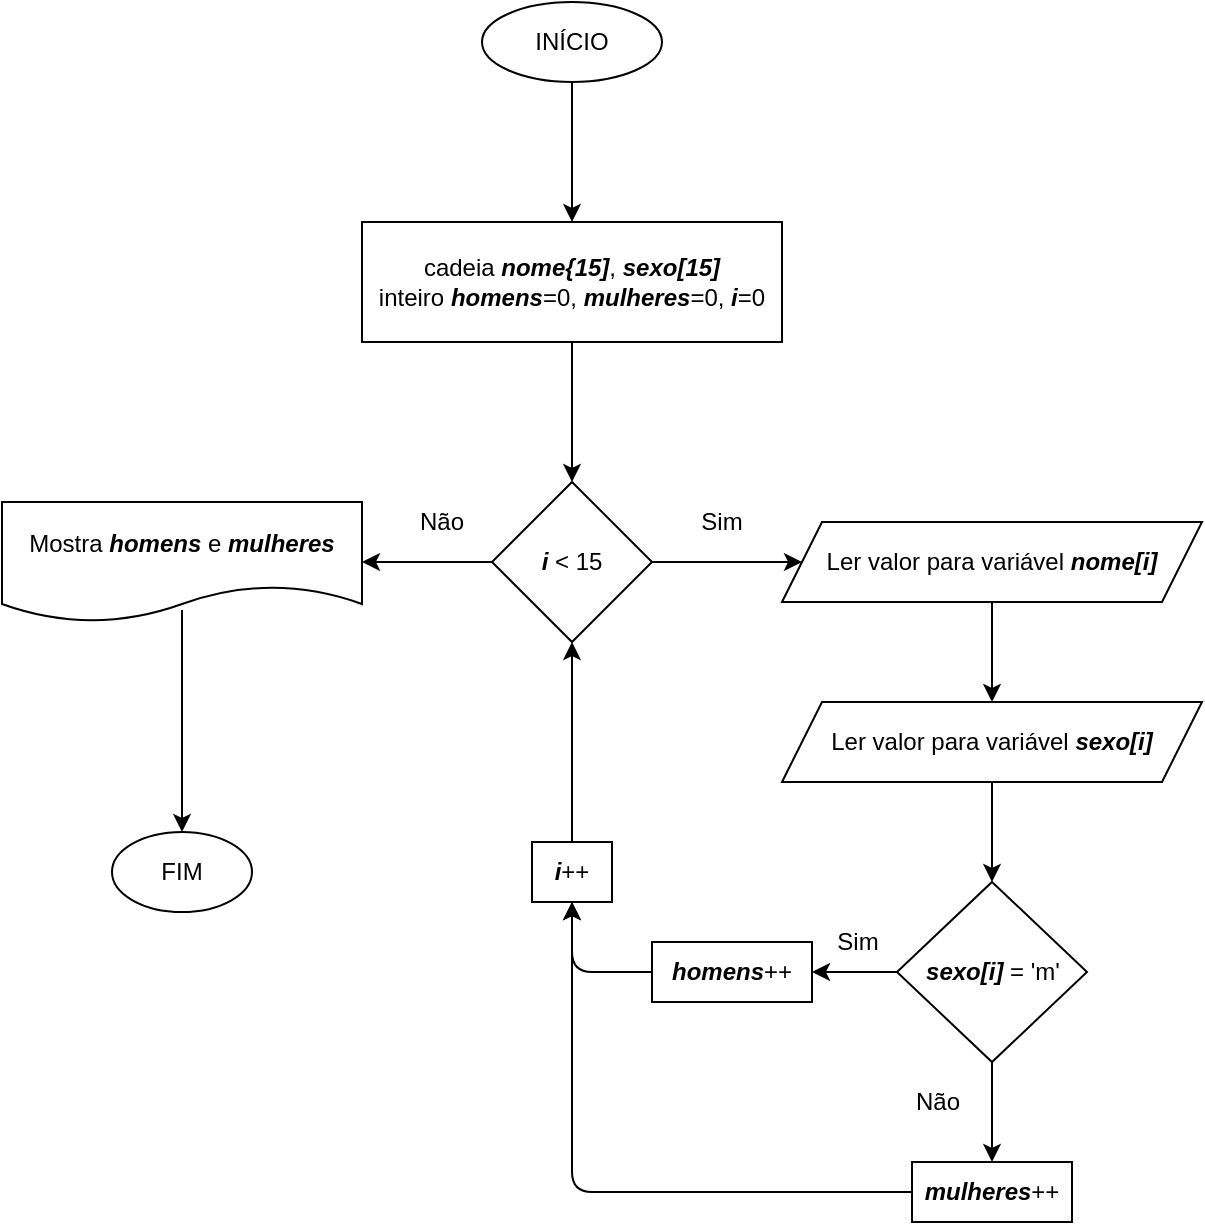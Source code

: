 <mxfile version="13.7.9" type="device"><diagram id="R9A1bnl4ZBlbuAWwCvBF" name="Page-1"><mxGraphModel dx="1021" dy="565" grid="1" gridSize="10" guides="1" tooltips="1" connect="1" arrows="1" fold="1" page="1" pageScale="1" pageWidth="850" pageHeight="1100" math="0" shadow="0"><root><mxCell id="0"/><mxCell id="1" parent="0"/><mxCell id="qGpW1oMmd7vdcHQddzk8-3" value="" style="edgeStyle=orthogonalEdgeStyle;rounded=0;orthogonalLoop=1;jettySize=auto;html=1;" edge="1" parent="1" source="qGpW1oMmd7vdcHQddzk8-1" target="qGpW1oMmd7vdcHQddzk8-2"><mxGeometry relative="1" as="geometry"/></mxCell><mxCell id="qGpW1oMmd7vdcHQddzk8-1" value="INÍCIO" style="ellipse;whiteSpace=wrap;html=1;" vertex="1" parent="1"><mxGeometry x="380" y="10" width="90" height="40" as="geometry"/></mxCell><mxCell id="qGpW1oMmd7vdcHQddzk8-20" value="" style="edgeStyle=orthogonalEdgeStyle;rounded=0;orthogonalLoop=1;jettySize=auto;html=1;" edge="1" parent="1" source="qGpW1oMmd7vdcHQddzk8-2" target="qGpW1oMmd7vdcHQddzk8-4"><mxGeometry relative="1" as="geometry"/></mxCell><mxCell id="qGpW1oMmd7vdcHQddzk8-2" value="cadeia &lt;i&gt;&lt;b&gt;nome{15]&lt;/b&gt;&lt;/i&gt;, &lt;i style=&quot;font-weight: bold&quot;&gt;sexo[15]&lt;/i&gt;&lt;br&gt;inteiro &lt;b&gt;&lt;i&gt;homens&lt;/i&gt;&lt;/b&gt;=0, &lt;i&gt;&lt;b&gt;mulheres&lt;/b&gt;&lt;/i&gt;=0, &lt;b&gt;&lt;i&gt;i&lt;/i&gt;&lt;/b&gt;=0" style="rounded=0;whiteSpace=wrap;html=1;" vertex="1" parent="1"><mxGeometry x="320" y="120" width="210" height="60" as="geometry"/></mxCell><mxCell id="qGpW1oMmd7vdcHQddzk8-12" value="" style="edgeStyle=orthogonalEdgeStyle;rounded=0;orthogonalLoop=1;jettySize=auto;html=1;" edge="1" parent="1" source="qGpW1oMmd7vdcHQddzk8-4" target="qGpW1oMmd7vdcHQddzk8-5"><mxGeometry relative="1" as="geometry"/></mxCell><mxCell id="qGpW1oMmd7vdcHQddzk8-23" value="" style="edgeStyle=orthogonalEdgeStyle;rounded=0;orthogonalLoop=1;jettySize=auto;html=1;" edge="1" parent="1" source="qGpW1oMmd7vdcHQddzk8-4" target="qGpW1oMmd7vdcHQddzk8-21"><mxGeometry relative="1" as="geometry"/></mxCell><mxCell id="qGpW1oMmd7vdcHQddzk8-4" value="&lt;b&gt;&lt;i&gt;i&lt;/i&gt;&lt;/b&gt; &amp;lt; 15" style="rhombus;whiteSpace=wrap;html=1;" vertex="1" parent="1"><mxGeometry x="385" y="250" width="80" height="80" as="geometry"/></mxCell><mxCell id="qGpW1oMmd7vdcHQddzk8-13" value="" style="edgeStyle=orthogonalEdgeStyle;rounded=0;orthogonalLoop=1;jettySize=auto;html=1;" edge="1" parent="1" source="qGpW1oMmd7vdcHQddzk8-5" target="qGpW1oMmd7vdcHQddzk8-7"><mxGeometry relative="1" as="geometry"/></mxCell><mxCell id="qGpW1oMmd7vdcHQddzk8-5" value="Ler valor para variável &lt;b&gt;&lt;i&gt;nome[i]&lt;/i&gt;&lt;/b&gt;" style="shape=parallelogram;perimeter=parallelogramPerimeter;whiteSpace=wrap;html=1;fixedSize=1;" vertex="1" parent="1"><mxGeometry x="530" y="270" width="210" height="40" as="geometry"/></mxCell><mxCell id="qGpW1oMmd7vdcHQddzk8-14" value="" style="edgeStyle=orthogonalEdgeStyle;rounded=0;orthogonalLoop=1;jettySize=auto;html=1;" edge="1" parent="1" source="qGpW1oMmd7vdcHQddzk8-7" target="qGpW1oMmd7vdcHQddzk8-8"><mxGeometry relative="1" as="geometry"/></mxCell><mxCell id="qGpW1oMmd7vdcHQddzk8-7" value="Ler valor para variável &lt;b&gt;&lt;i&gt;sexo[i]&lt;/i&gt;&lt;/b&gt;" style="shape=parallelogram;perimeter=parallelogramPerimeter;whiteSpace=wrap;html=1;fixedSize=1;" vertex="1" parent="1"><mxGeometry x="530" y="360" width="210" height="40" as="geometry"/></mxCell><mxCell id="qGpW1oMmd7vdcHQddzk8-15" value="" style="edgeStyle=orthogonalEdgeStyle;rounded=0;orthogonalLoop=1;jettySize=auto;html=1;" edge="1" parent="1" source="qGpW1oMmd7vdcHQddzk8-8" target="qGpW1oMmd7vdcHQddzk8-11"><mxGeometry relative="1" as="geometry"/></mxCell><mxCell id="qGpW1oMmd7vdcHQddzk8-16" value="" style="edgeStyle=orthogonalEdgeStyle;rounded=0;orthogonalLoop=1;jettySize=auto;html=1;" edge="1" parent="1" source="qGpW1oMmd7vdcHQddzk8-8" target="qGpW1oMmd7vdcHQddzk8-10"><mxGeometry relative="1" as="geometry"/></mxCell><mxCell id="qGpW1oMmd7vdcHQddzk8-8" value="&lt;b&gt;&lt;i&gt;sexo[i]&lt;/i&gt;&lt;/b&gt; = 'm'" style="rhombus;whiteSpace=wrap;html=1;" vertex="1" parent="1"><mxGeometry x="587.5" y="450" width="95" height="90" as="geometry"/></mxCell><mxCell id="qGpW1oMmd7vdcHQddzk8-9" value="&lt;b&gt;&lt;i&gt;i&lt;/i&gt;&lt;/b&gt;++" style="rounded=0;whiteSpace=wrap;html=1;" vertex="1" parent="1"><mxGeometry x="405" y="430" width="40" height="30" as="geometry"/></mxCell><mxCell id="qGpW1oMmd7vdcHQddzk8-10" value="&lt;b&gt;&lt;i&gt;homens&lt;/i&gt;&lt;/b&gt;++" style="rounded=0;whiteSpace=wrap;html=1;" vertex="1" parent="1"><mxGeometry x="465" y="480" width="80" height="30" as="geometry"/></mxCell><mxCell id="qGpW1oMmd7vdcHQddzk8-11" value="&lt;b&gt;&lt;i&gt;mulheres&lt;/i&gt;&lt;/b&gt;++" style="rounded=0;whiteSpace=wrap;html=1;" vertex="1" parent="1"><mxGeometry x="595" y="590" width="80" height="30" as="geometry"/></mxCell><mxCell id="qGpW1oMmd7vdcHQddzk8-17" value="" style="endArrow=classic;html=1;entryX=0.5;entryY=1;entryDx=0;entryDy=0;exitX=0.5;exitY=0;exitDx=0;exitDy=0;" edge="1" parent="1" source="qGpW1oMmd7vdcHQddzk8-9" target="qGpW1oMmd7vdcHQddzk8-4"><mxGeometry width="50" height="50" relative="1" as="geometry"><mxPoint x="750" y="490" as="sourcePoint"/><mxPoint x="800" y="440" as="targetPoint"/></mxGeometry></mxCell><mxCell id="qGpW1oMmd7vdcHQddzk8-18" value="" style="endArrow=classic;html=1;exitX=0;exitY=0.5;exitDx=0;exitDy=0;entryX=0.5;entryY=1;entryDx=0;entryDy=0;" edge="1" parent="1" source="qGpW1oMmd7vdcHQddzk8-10" target="qGpW1oMmd7vdcHQddzk8-9"><mxGeometry width="50" height="50" relative="1" as="geometry"><mxPoint x="750" y="490" as="sourcePoint"/><mxPoint x="800" y="440" as="targetPoint"/><Array as="points"><mxPoint x="425" y="495"/></Array></mxGeometry></mxCell><mxCell id="qGpW1oMmd7vdcHQddzk8-19" value="" style="endArrow=classic;html=1;entryX=0.5;entryY=1;entryDx=0;entryDy=0;exitX=0;exitY=0.5;exitDx=0;exitDy=0;" edge="1" parent="1" source="qGpW1oMmd7vdcHQddzk8-11" target="qGpW1oMmd7vdcHQddzk8-9"><mxGeometry width="50" height="50" relative="1" as="geometry"><mxPoint x="750" y="490" as="sourcePoint"/><mxPoint x="800" y="440" as="targetPoint"/><Array as="points"><mxPoint x="425" y="605"/></Array></mxGeometry></mxCell><mxCell id="qGpW1oMmd7vdcHQddzk8-21" value="Mostra &lt;i&gt;&lt;b&gt;homens&lt;/b&gt;&lt;/i&gt; e &lt;b&gt;&lt;i&gt;mulheres&lt;/i&gt;&lt;/b&gt;" style="shape=document;whiteSpace=wrap;html=1;boundedLbl=1;" vertex="1" parent="1"><mxGeometry x="140" y="260" width="180" height="60" as="geometry"/></mxCell><mxCell id="qGpW1oMmd7vdcHQddzk8-22" value="FIM" style="ellipse;whiteSpace=wrap;html=1;" vertex="1" parent="1"><mxGeometry x="195" y="425" width="70" height="40" as="geometry"/></mxCell><mxCell id="qGpW1oMmd7vdcHQddzk8-24" value="" style="endArrow=classic;html=1;entryX=0.5;entryY=0;entryDx=0;entryDy=0;exitX=0.5;exitY=0.9;exitDx=0;exitDy=0;exitPerimeter=0;" edge="1" parent="1" source="qGpW1oMmd7vdcHQddzk8-21" target="qGpW1oMmd7vdcHQddzk8-22"><mxGeometry width="50" height="50" relative="1" as="geometry"><mxPoint x="470" y="310" as="sourcePoint"/><mxPoint x="520" y="260" as="targetPoint"/></mxGeometry></mxCell><mxCell id="qGpW1oMmd7vdcHQddzk8-25" value="Sim" style="text;html=1;strokeColor=none;fillColor=none;align=center;verticalAlign=middle;whiteSpace=wrap;rounded=0;" vertex="1" parent="1"><mxGeometry x="480" y="260" width="40" height="20" as="geometry"/></mxCell><mxCell id="qGpW1oMmd7vdcHQddzk8-26" value="Não" style="text;html=1;strokeColor=none;fillColor=none;align=center;verticalAlign=middle;whiteSpace=wrap;rounded=0;" vertex="1" parent="1"><mxGeometry x="340" y="260" width="40" height="20" as="geometry"/></mxCell><mxCell id="qGpW1oMmd7vdcHQddzk8-27" value="Sim" style="text;html=1;strokeColor=none;fillColor=none;align=center;verticalAlign=middle;whiteSpace=wrap;rounded=0;" vertex="1" parent="1"><mxGeometry x="547.5" y="470" width="40" height="20" as="geometry"/></mxCell><mxCell id="qGpW1oMmd7vdcHQddzk8-28" value="Não" style="text;html=1;strokeColor=none;fillColor=none;align=center;verticalAlign=middle;whiteSpace=wrap;rounded=0;" vertex="1" parent="1"><mxGeometry x="587.5" y="550" width="40" height="20" as="geometry"/></mxCell></root></mxGraphModel></diagram></mxfile>